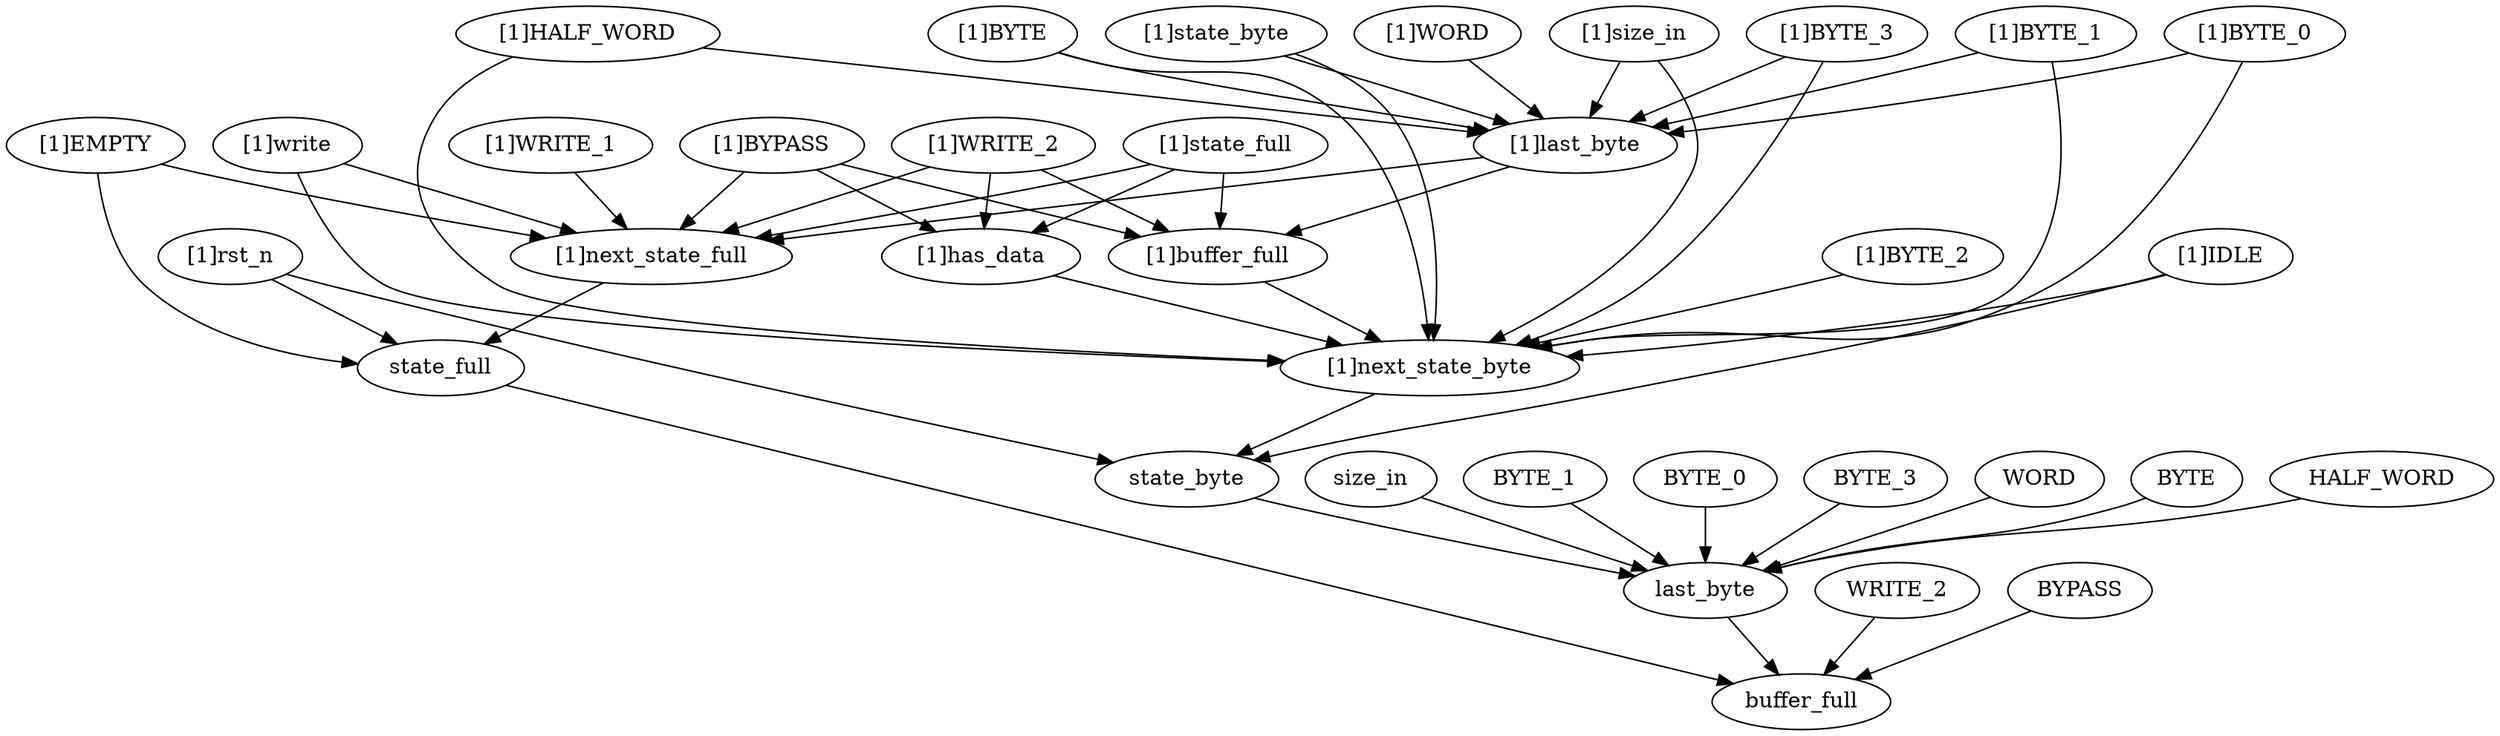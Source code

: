 strict digraph "" {
	"[1]next_state_full"	 [complexity=9,
		importance=0.119215906011,
		rank=0.013246211779];
	state_full	 [complexity=7,
		importance=0.068263630215,
		rank=0.00975194717357];
	"[1]next_state_full" -> state_full;
	"[1]write"	 [complexity=21,
		importance=0.611489418793,
		rank=0.029118543752];
	"[1]write" -> "[1]next_state_full";
	"[1]next_state_byte"	 [complexity=22,
		importance=0.192475461795,
		rank=0.00874888462703];
	"[1]write" -> "[1]next_state_byte";
	state_byte	 [complexity=20,
		importance=0.112812389529,
		rank=0.00564061947646];
	last_byte	 [complexity=7,
		importance=0.0541459045107,
		rank=0.00773512921581];
	state_byte -> last_byte;
	"[1]BYPASS"	 [complexity=13,
		importance=0.134625794748,
		rank=0.0103558303652];
	"[1]BYPASS" -> "[1]next_state_full";
	"[1]buffer_full"	 [complexity=28,
		importance=0.792142389937,
		rank=0.0282907996406];
	"[1]BYPASS" -> "[1]buffer_full";
	"[1]has_data"	 [complexity=30,
		importance=0.983731585421,
		rank=0.0327910528474];
	"[1]BYPASS" -> "[1]has_data";
	"[1]next_state_byte" -> state_byte;
	"[1]EMPTY"	 [complexity=15,
		importance=0.253841700759,
		rank=0.0169227800506];
	"[1]EMPTY" -> "[1]next_state_full";
	"[1]EMPTY" -> state_full;
	WRITE_2	 [complexity=7,
		importance=0.0376504314961,
		rank=0.00537863307088];
	buffer_full	 [complexity=0,
		importance=0.0222405427591,
		rank=0.0];
	WRITE_2 -> buffer_full;
	"[1]buffer_full" -> "[1]next_state_byte";
	"[1]WORD"	 [complexity=26,
		importance=0.524178874533,
		rank=0.0201607259436];
	"[1]last_byte"	 [complexity=13,
		importance=0.508768985796,
		rank=0.0391360758305];
	"[1]WORD" -> "[1]last_byte";
	size_in	 [complexity=20,
		importance=0.0695557932477,
		rank=0.00347778966239];
	size_in -> last_byte;
	"[1]has_data" -> "[1]next_state_byte";
	last_byte -> buffer_full;
	state_full -> buffer_full;
	"[1]HALF_WORD"	 [complexity=26,
		importance=0.524178874533,
		rank=0.0201607259436];
	"[1]HALF_WORD" -> "[1]next_state_byte";
	"[1]HALF_WORD" -> "[1]last_byte";
	"[1]WRITE_1"	 [complexity=19,
		importance=0.373057606771,
		rank=0.0196346108827];
	"[1]WRITE_1" -> "[1]next_state_full";
	BYPASS	 [complexity=7,
		importance=0.0376504314961,
		rank=0.00537863307088];
	BYPASS -> buffer_full;
	"[1]WRITE_2"	 [complexity=11,
		importance=0.134625794748,
		rank=0.0122387086135];
	"[1]WRITE_2" -> "[1]next_state_full";
	"[1]WRITE_2" -> "[1]buffer_full";
	"[1]WRITE_2" -> "[1]has_data";
	BYTE_1	 [complexity=20,
		importance=0.0695557932477,
		rank=0.00347778966239];
	BYTE_1 -> last_byte;
	BYTE_0	 [complexity=20,
		importance=0.0695557932477,
		rank=0.00347778966239];
	BYTE_0 -> last_byte;
	BYTE_3	 [complexity=20,
		importance=0.0695557932477,
		rank=0.00347778966239];
	BYTE_3 -> last_byte;
	"[1]rst_n"	 [complexity=8,
		importance=0.151937149167,
		rank=0.0189921436459];
	"[1]rst_n" -> state_byte;
	"[1]rst_n" -> state_full;
	"[1]IDLE"	 [complexity=32,
		importance=0.785311735915,
		rank=0.0245409917474];
	"[1]IDLE" -> state_byte;
	"[1]IDLE" -> "[1]next_state_byte";
	"[1]BYTE"	 [complexity=26,
		importance=0.524178874533,
		rank=0.0201607259436];
	"[1]BYTE" -> "[1]next_state_byte";
	"[1]BYTE" -> "[1]last_byte";
	"[1]state_full"	 [complexity=12,
		importance=0.761318523523,
		rank=0.0634432102936];
	"[1]state_full" -> "[1]next_state_full";
	"[1]state_full" -> "[1]buffer_full";
	"[1]state_full" -> "[1]has_data";
	WORD	 [complexity=20,
		importance=0.0695557932477,
		rank=0.00347778966239];
	WORD -> last_byte;
	BYTE	 [complexity=20,
		importance=0.0695557932477,
		rank=0.00347778966239];
	BYTE -> last_byte;
	HALF_WORD	 [complexity=20,
		importance=0.0695557932477,
		rank=0.00347778966239];
	HALF_WORD -> last_byte;
	"[1]last_byte" -> "[1]next_state_full";
	"[1]last_byte" -> "[1]buffer_full";
	"[1]state_byte"	 [complexity=26,
		importance=0.567435470815,
		rank=0.0218244411852];
	"[1]state_byte" -> "[1]next_state_byte";
	"[1]state_byte" -> "[1]last_byte";
	"[1]size_in"	 [complexity=26,
		importance=0.524178874533,
		rank=0.0201607259436];
	"[1]size_in" -> "[1]next_state_byte";
	"[1]size_in" -> "[1]last_byte";
	"[1]BYTE_3"	 [complexity=26,
		importance=0.524178874533,
		rank=0.0201607259436];
	"[1]BYTE_3" -> "[1]next_state_byte";
	"[1]BYTE_3" -> "[1]last_byte";
	"[1]BYTE_2"	 [complexity=24,
		importance=0.207885350532,
		rank=0.00866188960549];
	"[1]BYTE_2" -> "[1]next_state_byte";
	"[1]BYTE_1"	 [complexity=26,
		importance=0.524178874533,
		rank=0.0201607259436];
	"[1]BYTE_1" -> "[1]next_state_byte";
	"[1]BYTE_1" -> "[1]last_byte";
	"[1]BYTE_0"	 [complexity=26,
		importance=0.524178874533,
		rank=0.0201607259436];
	"[1]BYTE_0" -> "[1]next_state_byte";
	"[1]BYTE_0" -> "[1]last_byte";
}
